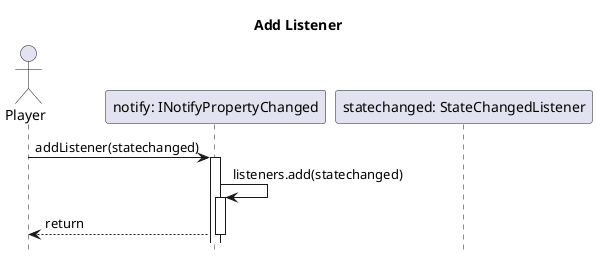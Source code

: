 @startuml
hide footbox
title Add Listener

actor Player as player
participant "notify: INotifyPropertyChanged" as notify
participant "statechanged: StateChangedListener" as statechanged

player -> notify++: addListener(statechanged)
notify -> notify++: listeners.add(statechanged)
notify --> player--: return

@enduml